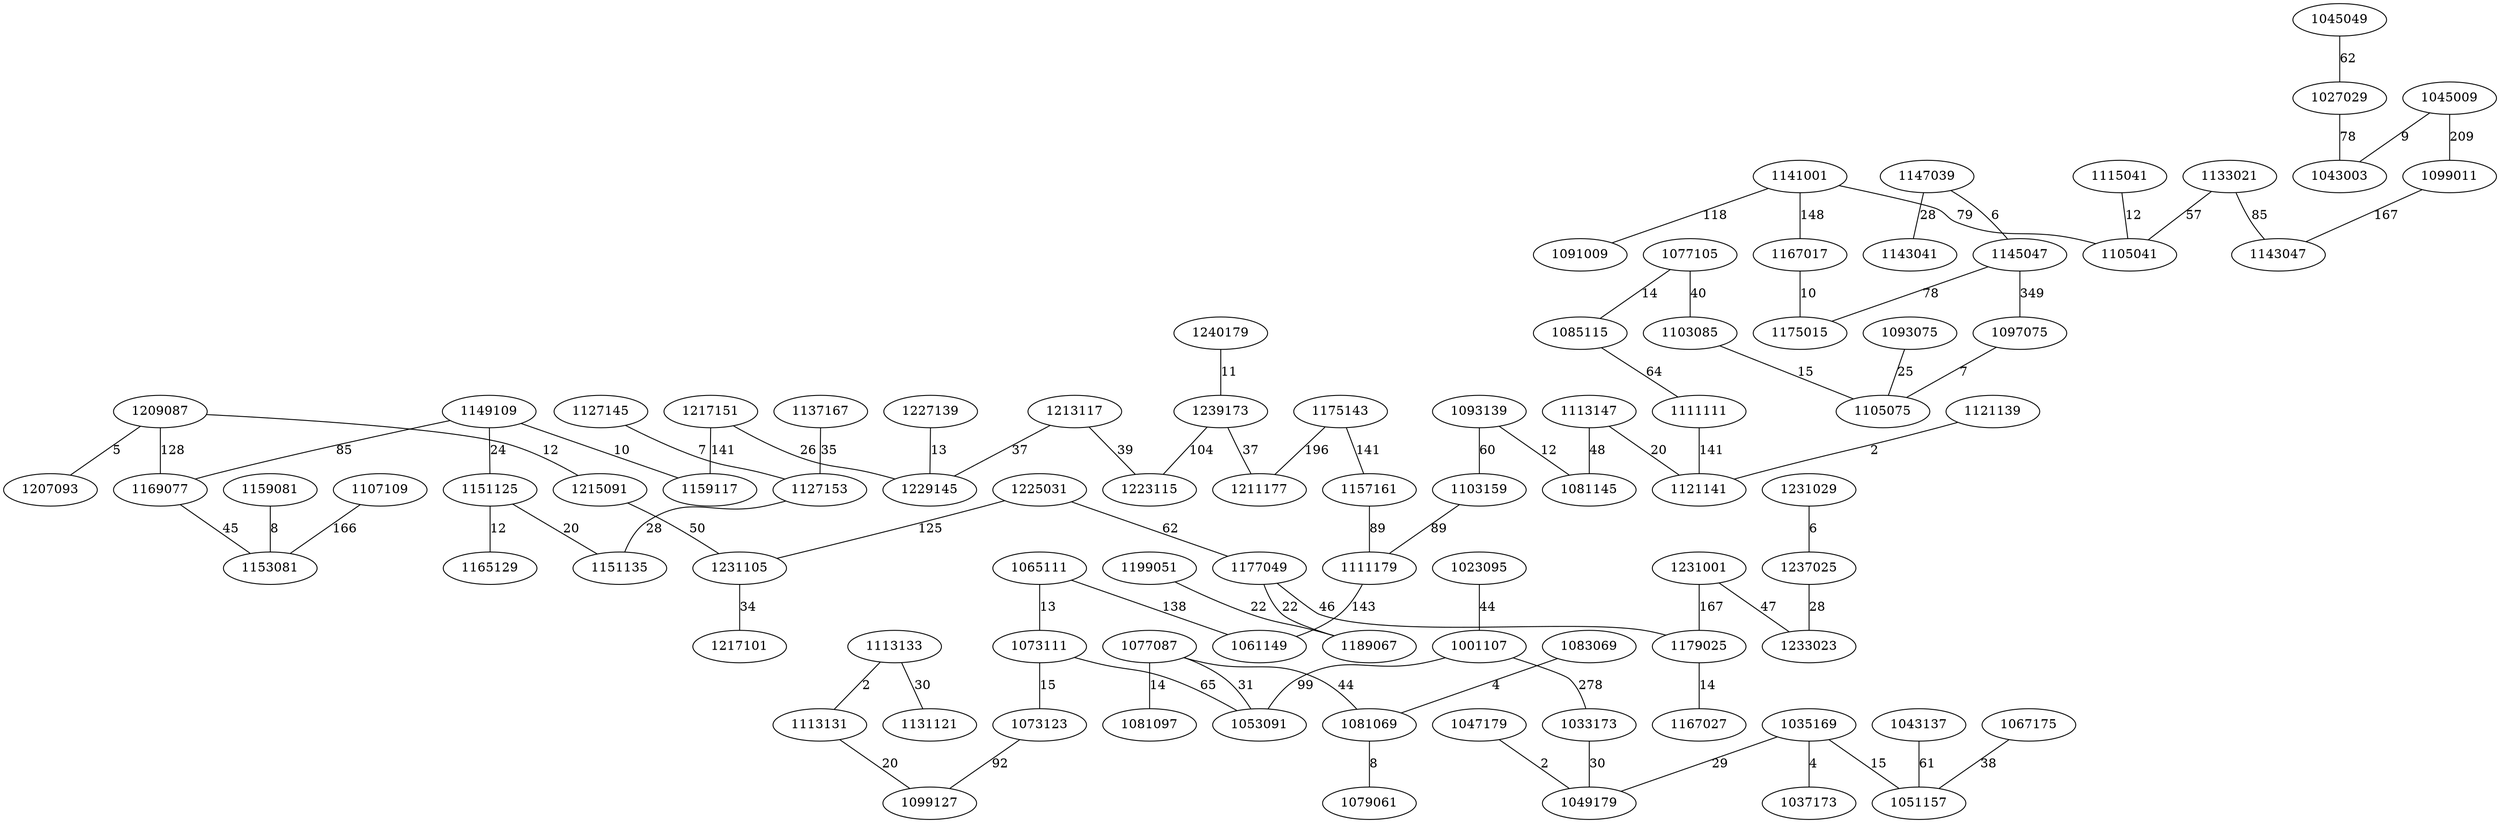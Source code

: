 graph chemin {

	1209087 -- 1169077 [label=128]
	1209087 -- 1207093 [label=5]
	1209087 -- 1215091 [label=12]
	1225031 -- 1177049 [label=62]
	1225031 -- 1231105 [label=125]
	1045049 -- 1027029 [label=62]
	1137167 -- 1127153 [label=35]
	1045009 -- 1099011 [label=209]
	1045009 -- 1043003 [label=9]
	1149109 -- 1169077 [label=85]
	1149109 -- 1151125 [label=24]
	1149109 -- 1159117 [label=10]
	1047179 -- 1049179 [label=2]
	1107109 -- 1153081 [label=166]
	1077105 -- 1085115 [label=14]
	1077105 -- 1103085 [label=40]
	1141001 -- 1167017 [label=148]
	1141001 -- 1105041 [label=79]
	1141001 -- 1091009 [label=118]
	1175143 -- 1211177 [label=196]
	1175143 -- 1157161 [label=141]
	1227139 -- 1229145 [label=13]
	1240179 -- 1239173 [label=11]
	1085115 -- 1111111 [label=64]
	1077087 -- 1081097 [label=14]
	1077087 -- 1053091 [label=31]
	1077087 -- 1081069 [label=44]
	1177049 -- 1179025 [label=46]
	1177049 -- 1189067 [label=22]
	1035169 -- 1051157 [label=15]
	1035169 -- 1037173 [label=4]
	1035169 -- 1049179 [label=29]
	1023095 -- 1001107 [label=44]
	1001107 -- 1033173 [label=278]
	1001107 -- 1053091 [label=99]
	1231029 -- 1237025 [label=6]
	1147039 -- 1143041 [label=28]
	1147039 -- 1145047 [label=6]
	1033173 -- 1049179 [label=30]
	1115041 -- 1105041 [label=12]
	1127145 -- 1127153 [label=7]
	1213117 -- 1229145 [label=37]
	1213117 -- 1223115 [label=39]
	1145047 -- 1097075 [label=349]
	1145047 -- 1175015 [label=78]
	1093139 -- 1081145 [label=12]
	1093139 -- 1103159 [label=60]
	1127153 -- 1151135 [label=28]
	1231001 -- 1179025 [label=167]
	1231001 -- 1233023 [label=47]
	1179025 -- 1167027 [label=14]
	1083069 -- 1081069 [label=4]
	1097075 -- 1105075 [label=7]
	1027029 -- 1043003 [label=78]
	1167017 -- 1175015 [label=10]
	1103159 -- 1111179 [label=89]
	1133021 -- 1105041 [label=57]
	1133021 -- 1143047 [label=85]
	1199051 -- 1189067 [label=22]
	1237025 -- 1233023 [label=28]
	1239173 -- 1211177 [label=37]
	1239173 -- 1223115 [label=104]
	1081069 -- 1079061 [label=8]
	1157161 -- 1111179 [label=89]
	1215091 -- 1231105 [label=50]
	1159081 -- 1153081 [label=8]
	1065111 -- 1061149 [label=138]
	1065111 -- 1073111 [label=13]
	1113133 -- 1131121 [label=30]
	1113133 -- 1113131 [label=2]
	1113131 -- 1099127 [label=20]
	1103085 -- 1105075 [label=15]
	1113147 -- 1081145 [label=48]
	1113147 -- 1121141 [label=20]
	1111179 -- 1061149 [label=143]
	1231105 -- 1217101 [label=34]
	1217151 -- 1229145 [label=26]
	1217151 -- 1159117 [label=141]
	1043137 -- 1051157 [label=61]
	1093075 -- 1105075 [label=25]
	1169077 -- 1153081 [label=45]
	1073111 -- 1073123 [label=15]
	1073111 -- 1053091 [label=65]
	1067175 -- 1051157 [label=38]
	1073123 -- 1099127 [label=92]
	1151125 -- 1165129 [label=12]
	1151125 -- 1151135 [label=20]
	1099011 -- 1143047 [label=167]
	1121139 -- 1121141 [label=2]
	1111111 -- 1121141 [label=141]

}
